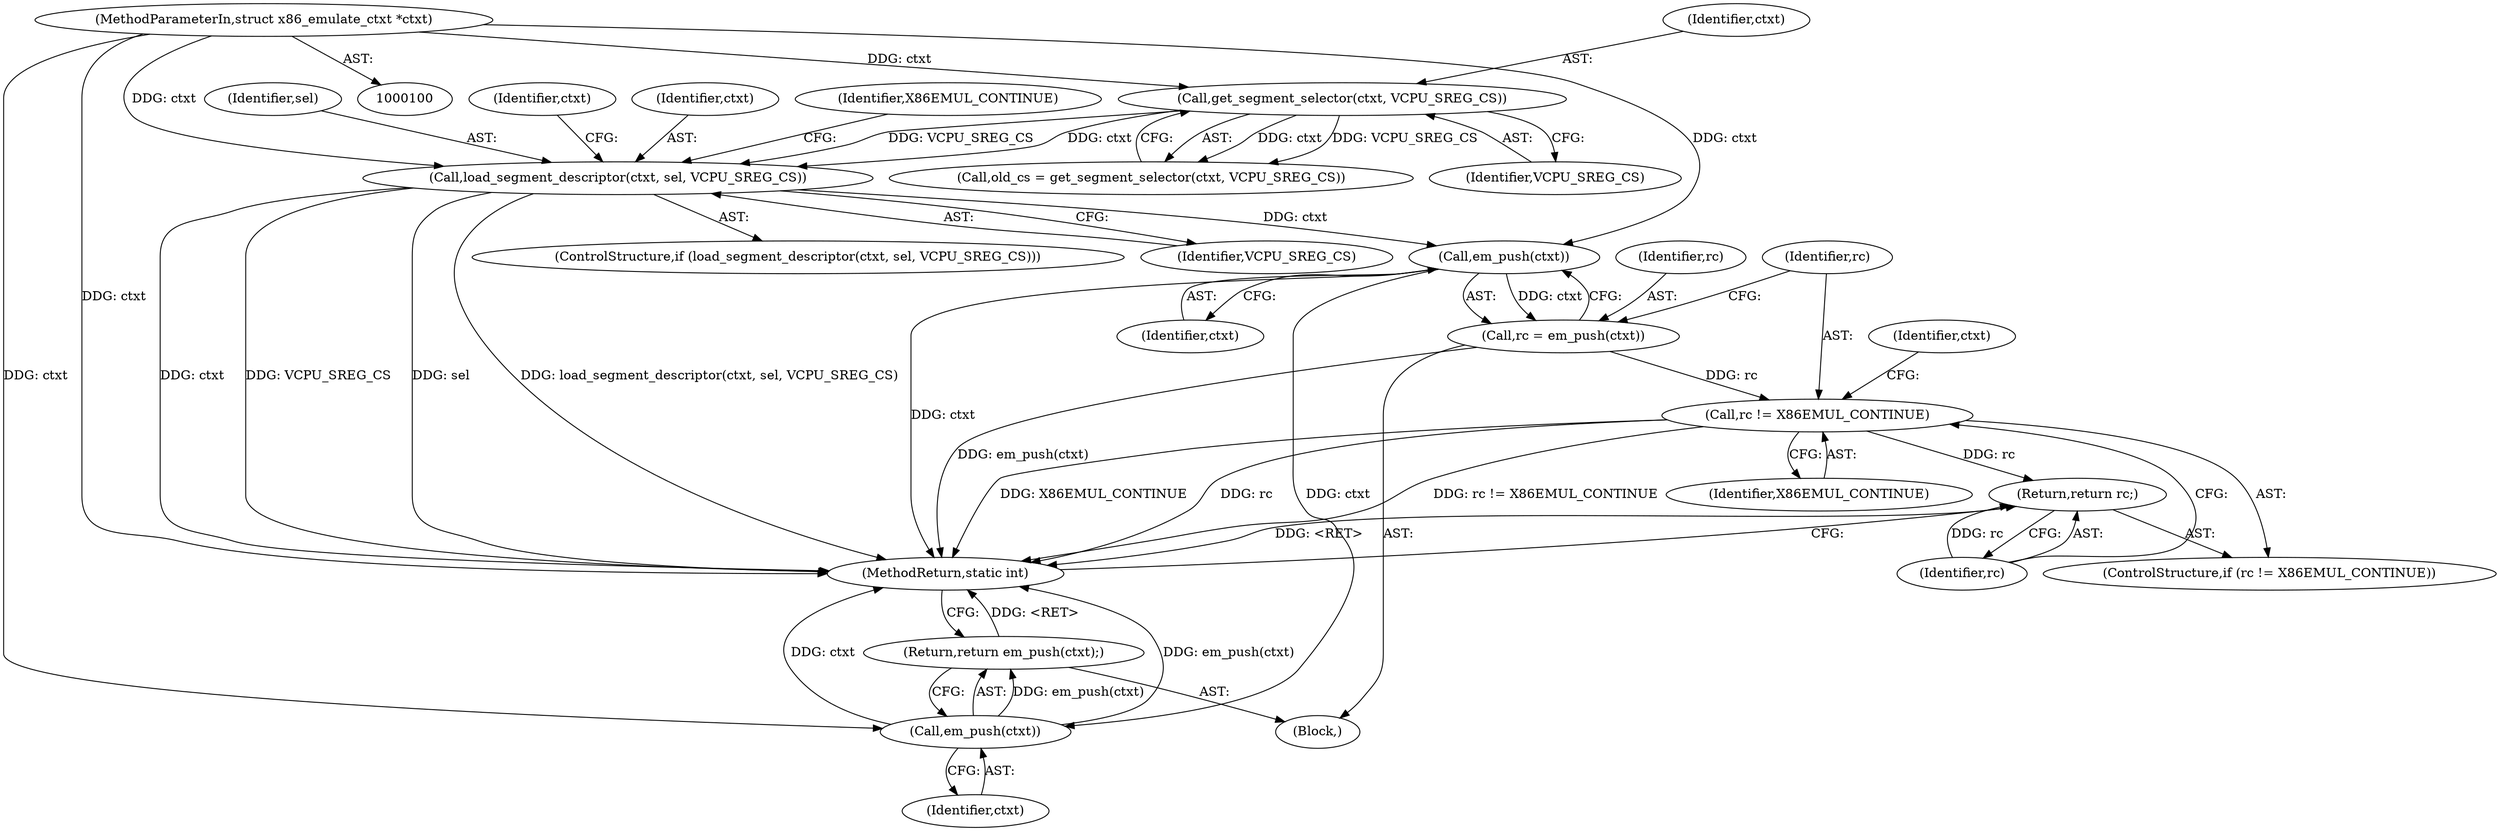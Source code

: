 digraph "1_linux_d1442d85cc30ea75f7d399474ca738e0bc96f715_0@pointer" {
"1000131" [label="(Call,load_segment_descriptor(ctxt, sel, VCPU_SREG_CS))"];
"1000109" [label="(Call,get_segment_selector(ctxt, VCPU_SREG_CS))"];
"1000101" [label="(MethodParameterIn,struct x86_emulate_ctxt *ctxt)"];
"1000164" [label="(Call,em_push(ctxt))"];
"1000162" [label="(Call,rc = em_push(ctxt))"];
"1000167" [label="(Call,rc != X86EMUL_CONTINUE)"];
"1000170" [label="(Return,return rc;)"];
"1000180" [label="(Call,em_push(ctxt))"];
"1000179" [label="(Return,return em_push(ctxt);)"];
"1000133" [label="(Identifier,sel)"];
"1000168" [label="(Identifier,rc)"];
"1000134" [label="(Identifier,VCPU_SREG_CS)"];
"1000166" [label="(ControlStructure,if (rc != X86EMUL_CONTINUE))"];
"1000182" [label="(MethodReturn,static int)"];
"1000164" [label="(Call,em_push(ctxt))"];
"1000110" [label="(Identifier,ctxt)"];
"1000162" [label="(Call,rc = em_push(ctxt))"];
"1000171" [label="(Identifier,rc)"];
"1000130" [label="(ControlStructure,if (load_segment_descriptor(ctxt, sel, VCPU_SREG_CS)))"];
"1000107" [label="(Call,old_cs = get_segment_selector(ctxt, VCPU_SREG_CS))"];
"1000170" [label="(Return,return rc;)"];
"1000111" [label="(Identifier,VCPU_SREG_CS)"];
"1000101" [label="(MethodParameterIn,struct x86_emulate_ctxt *ctxt)"];
"1000139" [label="(Identifier,ctxt)"];
"1000175" [label="(Identifier,ctxt)"];
"1000180" [label="(Call,em_push(ctxt))"];
"1000102" [label="(Block,)"];
"1000163" [label="(Identifier,rc)"];
"1000109" [label="(Call,get_segment_selector(ctxt, VCPU_SREG_CS))"];
"1000132" [label="(Identifier,ctxt)"];
"1000179" [label="(Return,return em_push(ctxt);)"];
"1000181" [label="(Identifier,ctxt)"];
"1000131" [label="(Call,load_segment_descriptor(ctxt, sel, VCPU_SREG_CS))"];
"1000167" [label="(Call,rc != X86EMUL_CONTINUE)"];
"1000169" [label="(Identifier,X86EMUL_CONTINUE)"];
"1000165" [label="(Identifier,ctxt)"];
"1000136" [label="(Identifier,X86EMUL_CONTINUE)"];
"1000131" -> "1000130"  [label="AST: "];
"1000131" -> "1000134"  [label="CFG: "];
"1000132" -> "1000131"  [label="AST: "];
"1000133" -> "1000131"  [label="AST: "];
"1000134" -> "1000131"  [label="AST: "];
"1000136" -> "1000131"  [label="CFG: "];
"1000139" -> "1000131"  [label="CFG: "];
"1000131" -> "1000182"  [label="DDG: ctxt"];
"1000131" -> "1000182"  [label="DDG: VCPU_SREG_CS"];
"1000131" -> "1000182"  [label="DDG: sel"];
"1000131" -> "1000182"  [label="DDG: load_segment_descriptor(ctxt, sel, VCPU_SREG_CS)"];
"1000109" -> "1000131"  [label="DDG: ctxt"];
"1000109" -> "1000131"  [label="DDG: VCPU_SREG_CS"];
"1000101" -> "1000131"  [label="DDG: ctxt"];
"1000131" -> "1000164"  [label="DDG: ctxt"];
"1000109" -> "1000107"  [label="AST: "];
"1000109" -> "1000111"  [label="CFG: "];
"1000110" -> "1000109"  [label="AST: "];
"1000111" -> "1000109"  [label="AST: "];
"1000107" -> "1000109"  [label="CFG: "];
"1000109" -> "1000107"  [label="DDG: ctxt"];
"1000109" -> "1000107"  [label="DDG: VCPU_SREG_CS"];
"1000101" -> "1000109"  [label="DDG: ctxt"];
"1000101" -> "1000100"  [label="AST: "];
"1000101" -> "1000182"  [label="DDG: ctxt"];
"1000101" -> "1000164"  [label="DDG: ctxt"];
"1000101" -> "1000180"  [label="DDG: ctxt"];
"1000164" -> "1000162"  [label="AST: "];
"1000164" -> "1000165"  [label="CFG: "];
"1000165" -> "1000164"  [label="AST: "];
"1000162" -> "1000164"  [label="CFG: "];
"1000164" -> "1000182"  [label="DDG: ctxt"];
"1000164" -> "1000162"  [label="DDG: ctxt"];
"1000164" -> "1000180"  [label="DDG: ctxt"];
"1000162" -> "1000102"  [label="AST: "];
"1000163" -> "1000162"  [label="AST: "];
"1000168" -> "1000162"  [label="CFG: "];
"1000162" -> "1000182"  [label="DDG: em_push(ctxt)"];
"1000162" -> "1000167"  [label="DDG: rc"];
"1000167" -> "1000166"  [label="AST: "];
"1000167" -> "1000169"  [label="CFG: "];
"1000168" -> "1000167"  [label="AST: "];
"1000169" -> "1000167"  [label="AST: "];
"1000171" -> "1000167"  [label="CFG: "];
"1000175" -> "1000167"  [label="CFG: "];
"1000167" -> "1000182"  [label="DDG: X86EMUL_CONTINUE"];
"1000167" -> "1000182"  [label="DDG: rc"];
"1000167" -> "1000182"  [label="DDG: rc != X86EMUL_CONTINUE"];
"1000167" -> "1000170"  [label="DDG: rc"];
"1000170" -> "1000166"  [label="AST: "];
"1000170" -> "1000171"  [label="CFG: "];
"1000171" -> "1000170"  [label="AST: "];
"1000182" -> "1000170"  [label="CFG: "];
"1000170" -> "1000182"  [label="DDG: <RET>"];
"1000171" -> "1000170"  [label="DDG: rc"];
"1000180" -> "1000179"  [label="AST: "];
"1000180" -> "1000181"  [label="CFG: "];
"1000181" -> "1000180"  [label="AST: "];
"1000179" -> "1000180"  [label="CFG: "];
"1000180" -> "1000182"  [label="DDG: ctxt"];
"1000180" -> "1000182"  [label="DDG: em_push(ctxt)"];
"1000180" -> "1000179"  [label="DDG: em_push(ctxt)"];
"1000179" -> "1000102"  [label="AST: "];
"1000182" -> "1000179"  [label="CFG: "];
"1000179" -> "1000182"  [label="DDG: <RET>"];
}
